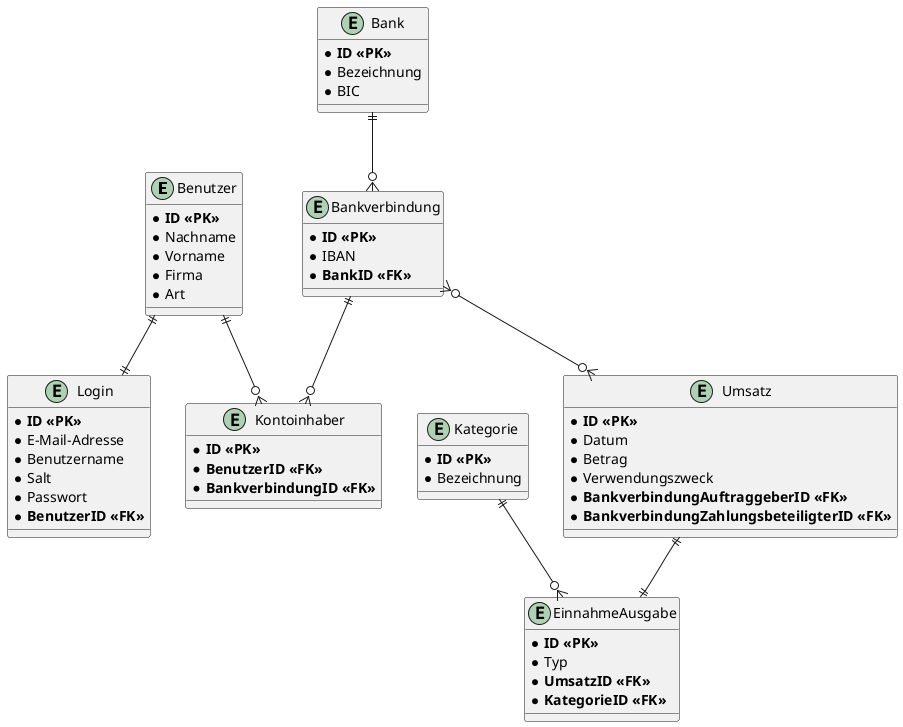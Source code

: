 @startuml
entity Benutzer
{
    * **ID <<PK>>**
    * Nachname
    * Vorname
    * Firma
    * Art
}

entity Login
{
    * **ID <<PK>>**
    * E-Mail-Adresse
    * Benutzername
    * Salt
    * Passwort
    * **BenutzerID <<FK>>**
}

entity Bank
{
    * **ID <<PK>>**
    * Bezeichnung
    * BIC
}

entity Kontoinhaber
{
    * **ID <<PK>>**
    * **BenutzerID <<FK>>**
    * **BankverbindungID <<FK>>**
}

entity Bankverbindung
{
    * **ID <<PK>>**
    * IBAN
    * **BankID <<FK>>**
}

entity Umsatz
{
    * **ID <<PK>>**
    * Datum
    * Betrag
    * Verwendungszweck
    * **BankverbindungAuftraggeberID <<FK>>**
    * **BankverbindungZahlungsbeteiligterID <<FK>>**
}

entity EinnahmeAusgabe
{
    * **ID <<PK>>**
    * Typ
    * **UmsatzID <<FK>>**
    * **KategorieID <<FK>>**
}

entity Kategorie
{
    * **ID <<PK>>**
    * Bezeichnung
}

Benutzer ||--|| Login
Benutzer ||--o{ Kontoinhaber
Bankverbindung ||--o{ Kontoinhaber
Bank ||--o{ Bankverbindung
Bankverbindung }o--o{ Umsatz
Kategorie ||--o{ EinnahmeAusgabe
Umsatz ||--|| EinnahmeAusgabe
@enduml
